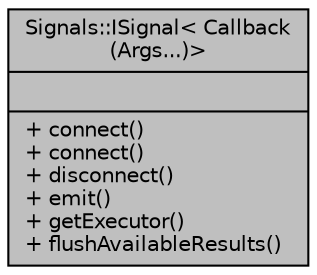 digraph "Signals::ISignal&lt; Callback(Args...)&gt;"
{
 // INTERACTIVE_SVG=YES
  edge [fontname="Helvetica",fontsize="10",labelfontname="Helvetica",labelfontsize="10"];
  node [fontname="Helvetica",fontsize="10",shape=record];
  Node1 [label="{Signals::ISignal\< Callback\l(Args...)\>\n||+ connect()\l+ connect()\l+ disconnect()\l+ emit()\l+ getExecutor()\l+ flushAvailableResults()\l}",height=0.2,width=0.4,color="black", fillcolor="grey75", style="filled", fontcolor="black"];
}
